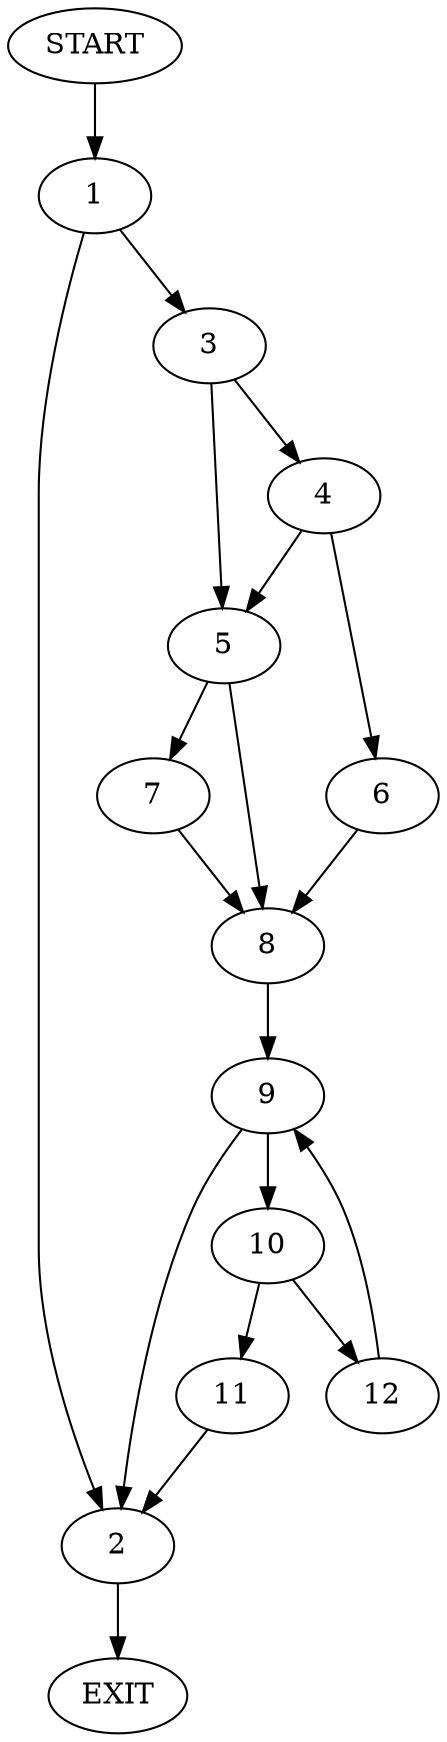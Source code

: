 digraph {
0 [label="START"]
13 [label="EXIT"]
0 -> 1
1 -> 2
1 -> 3
3 -> 4
3 -> 5
2 -> 13
4 -> 6
4 -> 5
5 -> 7
5 -> 8
6 -> 8
8 -> 9
7 -> 8
9 -> 10
9 -> 2
10 -> 11
10 -> 12
11 -> 2
12 -> 9
}
